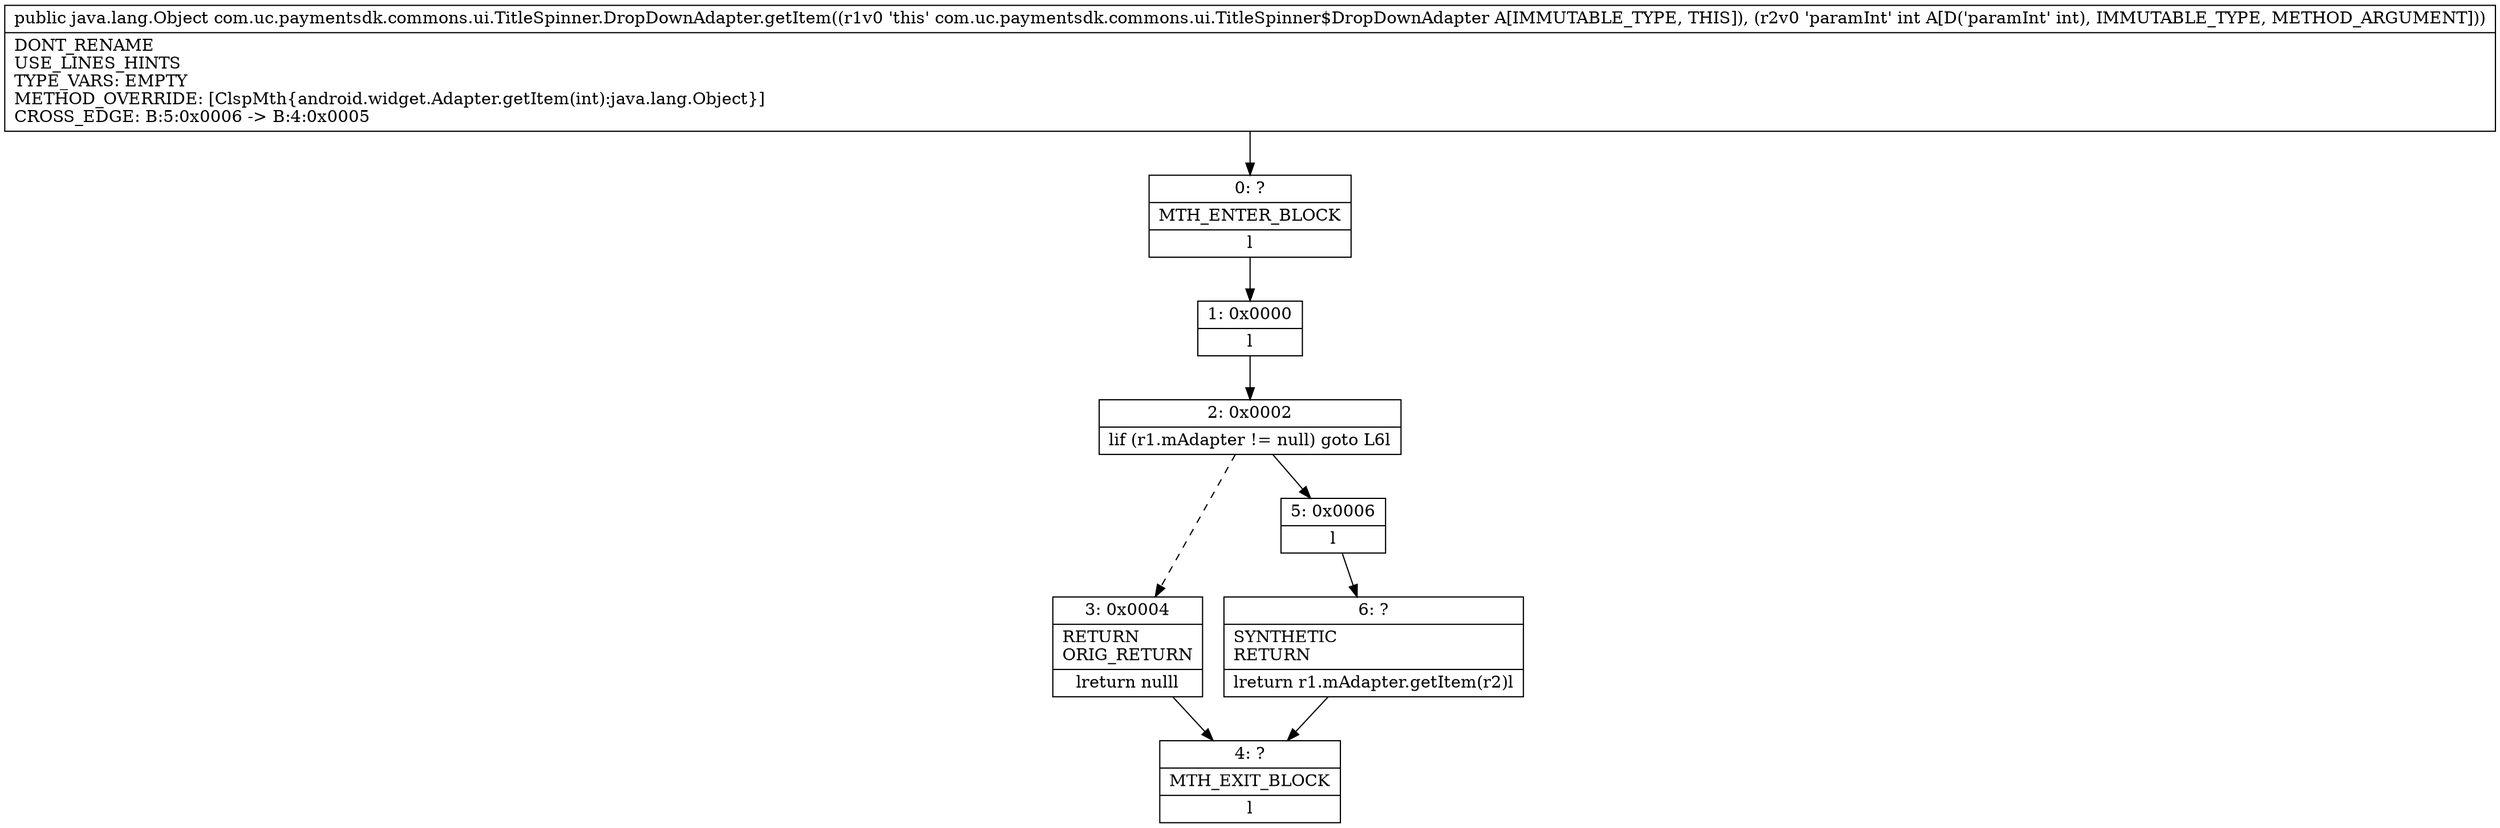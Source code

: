 digraph "CFG forcom.uc.paymentsdk.commons.ui.TitleSpinner.DropDownAdapter.getItem(I)Ljava\/lang\/Object;" {
Node_0 [shape=record,label="{0\:\ ?|MTH_ENTER_BLOCK\l|l}"];
Node_1 [shape=record,label="{1\:\ 0x0000|l}"];
Node_2 [shape=record,label="{2\:\ 0x0002|lif (r1.mAdapter != null) goto L6l}"];
Node_3 [shape=record,label="{3\:\ 0x0004|RETURN\lORIG_RETURN\l|lreturn nulll}"];
Node_4 [shape=record,label="{4\:\ ?|MTH_EXIT_BLOCK\l|l}"];
Node_5 [shape=record,label="{5\:\ 0x0006|l}"];
Node_6 [shape=record,label="{6\:\ ?|SYNTHETIC\lRETURN\l|lreturn r1.mAdapter.getItem(r2)l}"];
MethodNode[shape=record,label="{public java.lang.Object com.uc.paymentsdk.commons.ui.TitleSpinner.DropDownAdapter.getItem((r1v0 'this' com.uc.paymentsdk.commons.ui.TitleSpinner$DropDownAdapter A[IMMUTABLE_TYPE, THIS]), (r2v0 'paramInt' int A[D('paramInt' int), IMMUTABLE_TYPE, METHOD_ARGUMENT]))  | DONT_RENAME\lUSE_LINES_HINTS\lTYPE_VARS: EMPTY\lMETHOD_OVERRIDE: [ClspMth\{android.widget.Adapter.getItem(int):java.lang.Object\}]\lCROSS_EDGE: B:5:0x0006 \-\> B:4:0x0005\l}"];
MethodNode -> Node_0;
Node_0 -> Node_1;
Node_1 -> Node_2;
Node_2 -> Node_3[style=dashed];
Node_2 -> Node_5;
Node_3 -> Node_4;
Node_5 -> Node_6;
Node_6 -> Node_4;
}

